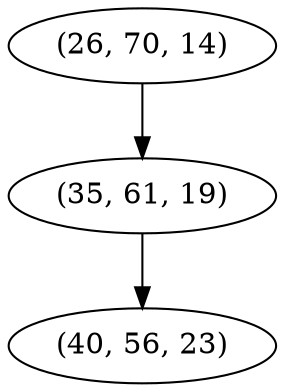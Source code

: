 digraph tree {
    "(26, 70, 14)";
    "(35, 61, 19)";
    "(40, 56, 23)";
    "(26, 70, 14)" -> "(35, 61, 19)";
    "(35, 61, 19)" -> "(40, 56, 23)";
}
